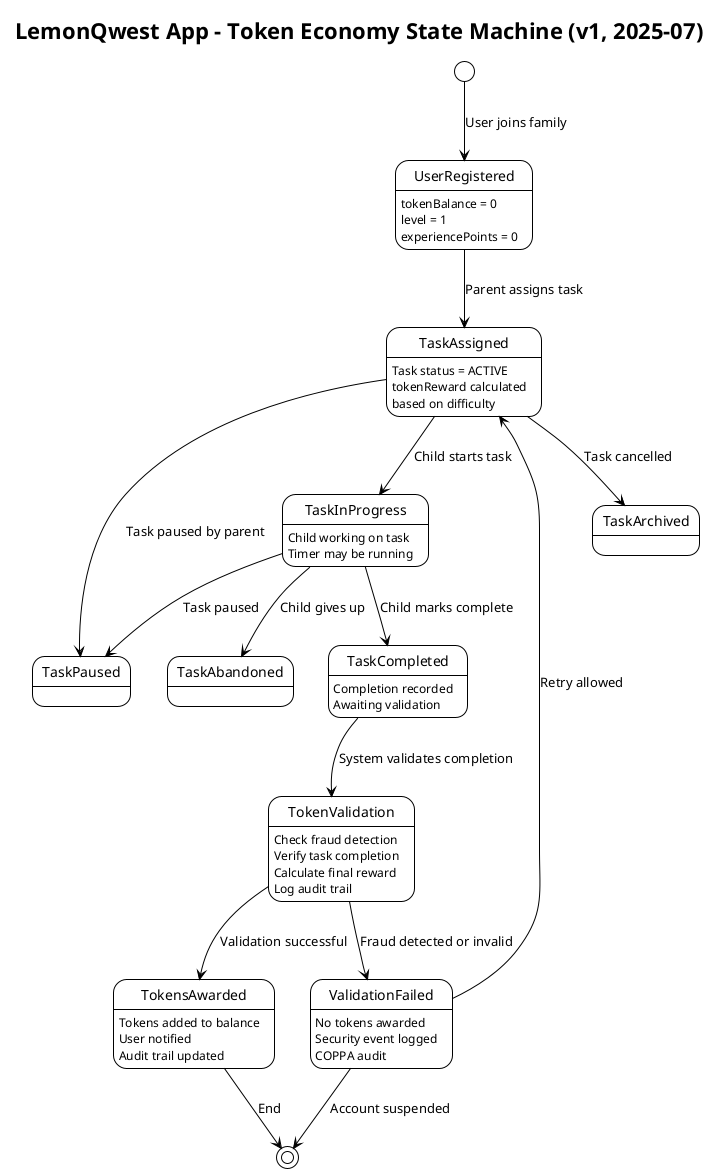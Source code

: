 @startuml token-economy-state-machine
!theme plain

title LemonQwest App - Token Economy State Machine (v1, 2025-07)

[*] --> UserRegistered : User joins family

state UserRegistered {
  UserRegistered : tokenBalance = 0
  UserRegistered : level = 1
  UserRegistered : experiencePoints = 0
}

UserRegistered --> TaskAssigned : Parent assigns task

state TaskAssigned {
  TaskAssigned : Task status = ACTIVE
  TaskAssigned : tokenReward calculated
  TaskAssigned : based on difficulty
}

TaskAssigned --> TaskInProgress : Child starts task
TaskAssigned --> TaskPaused : Task paused by parent
TaskAssigned --> TaskArchived : Task cancelled

state TaskInProgress {
  TaskInProgress : Child working on task
  TaskInProgress : Timer may be running
}

TaskInProgress --> TaskCompleted : Child marks complete
TaskInProgress --> TaskPaused : Task paused
TaskInProgress --> TaskAbandoned : Child gives up

state TaskCompleted {
  TaskCompleted : Completion recorded
  TaskCompleted : Awaiting validation
}

TaskCompleted --> TokenValidation : System validates completion

state TokenValidation {
  TokenValidation : Check fraud detection
  TokenValidation : Verify task completion
  TokenValidation : Calculate final reward
  TokenValidation : Log audit trail
}

TokenValidation --> TokensAwarded : Validation successful
TokenValidation --> ValidationFailed : Fraud detected or invalid

state ValidationFailed {
  ValidationFailed : No tokens awarded
  ValidationFailed : Security event logged
  ValidationFailed : COPPA audit
}

ValidationFailed --> TaskAssigned : Retry allowed
ValidationFailed --> [*] : Account suspended

state TokensAwarded {
  TokensAwarded : Tokens added to balance
  TokensAwarded : User notified
  TokensAwarded : Audit trail updated
}

TokensAwarded --> [*] : End

@enduml
